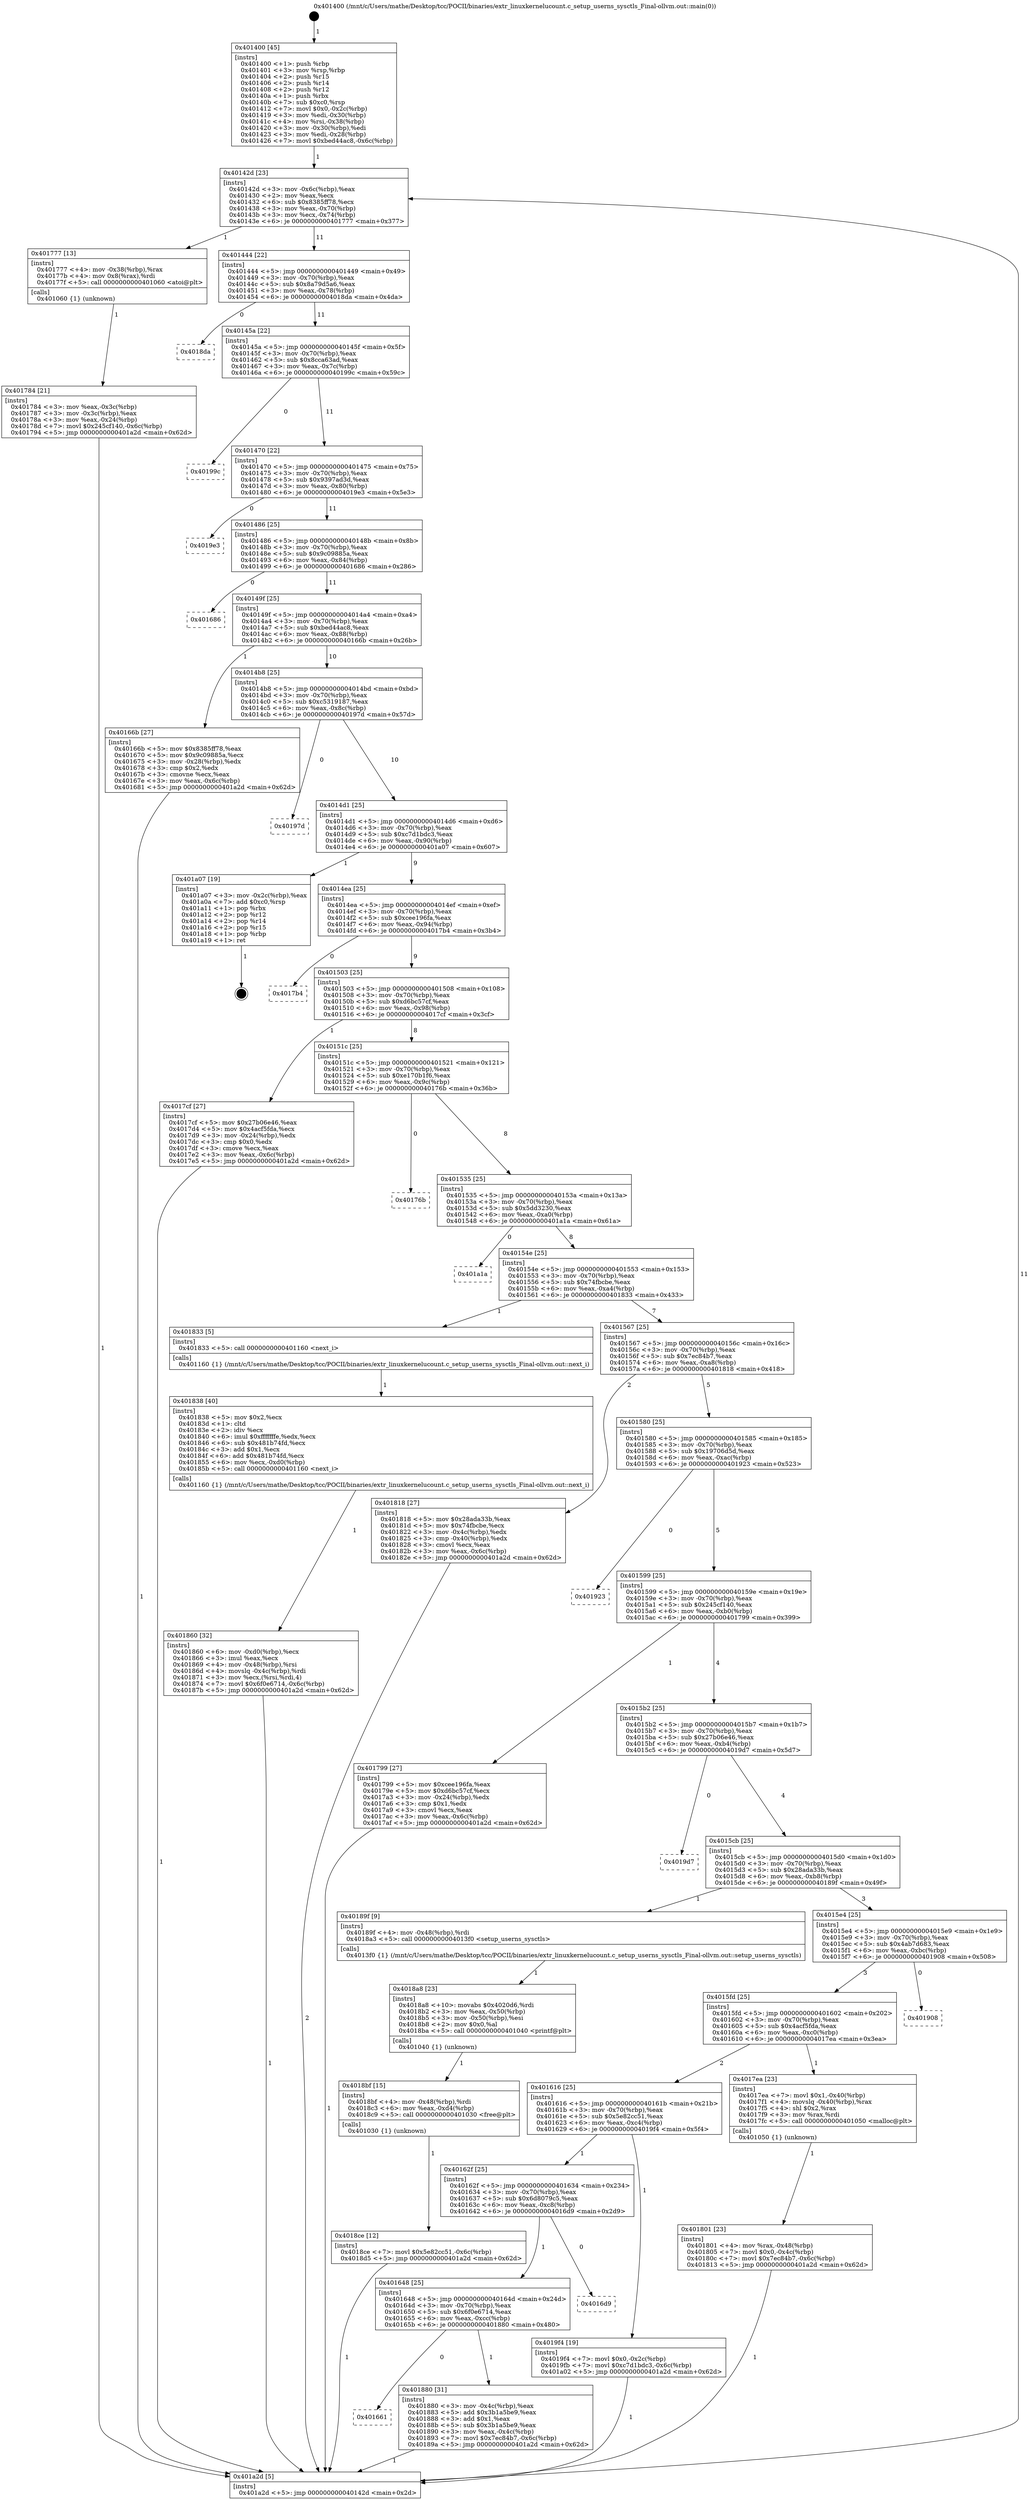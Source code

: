 digraph "0x401400" {
  label = "0x401400 (/mnt/c/Users/mathe/Desktop/tcc/POCII/binaries/extr_linuxkernelucount.c_setup_userns_sysctls_Final-ollvm.out::main(0))"
  labelloc = "t"
  node[shape=record]

  Entry [label="",width=0.3,height=0.3,shape=circle,fillcolor=black,style=filled]
  "0x40142d" [label="{
     0x40142d [23]\l
     | [instrs]\l
     &nbsp;&nbsp;0x40142d \<+3\>: mov -0x6c(%rbp),%eax\l
     &nbsp;&nbsp;0x401430 \<+2\>: mov %eax,%ecx\l
     &nbsp;&nbsp;0x401432 \<+6\>: sub $0x8385ff78,%ecx\l
     &nbsp;&nbsp;0x401438 \<+3\>: mov %eax,-0x70(%rbp)\l
     &nbsp;&nbsp;0x40143b \<+3\>: mov %ecx,-0x74(%rbp)\l
     &nbsp;&nbsp;0x40143e \<+6\>: je 0000000000401777 \<main+0x377\>\l
  }"]
  "0x401777" [label="{
     0x401777 [13]\l
     | [instrs]\l
     &nbsp;&nbsp;0x401777 \<+4\>: mov -0x38(%rbp),%rax\l
     &nbsp;&nbsp;0x40177b \<+4\>: mov 0x8(%rax),%rdi\l
     &nbsp;&nbsp;0x40177f \<+5\>: call 0000000000401060 \<atoi@plt\>\l
     | [calls]\l
     &nbsp;&nbsp;0x401060 \{1\} (unknown)\l
  }"]
  "0x401444" [label="{
     0x401444 [22]\l
     | [instrs]\l
     &nbsp;&nbsp;0x401444 \<+5\>: jmp 0000000000401449 \<main+0x49\>\l
     &nbsp;&nbsp;0x401449 \<+3\>: mov -0x70(%rbp),%eax\l
     &nbsp;&nbsp;0x40144c \<+5\>: sub $0x8a79d5a6,%eax\l
     &nbsp;&nbsp;0x401451 \<+3\>: mov %eax,-0x78(%rbp)\l
     &nbsp;&nbsp;0x401454 \<+6\>: je 00000000004018da \<main+0x4da\>\l
  }"]
  Exit [label="",width=0.3,height=0.3,shape=circle,fillcolor=black,style=filled,peripheries=2]
  "0x4018da" [label="{
     0x4018da\l
  }", style=dashed]
  "0x40145a" [label="{
     0x40145a [22]\l
     | [instrs]\l
     &nbsp;&nbsp;0x40145a \<+5\>: jmp 000000000040145f \<main+0x5f\>\l
     &nbsp;&nbsp;0x40145f \<+3\>: mov -0x70(%rbp),%eax\l
     &nbsp;&nbsp;0x401462 \<+5\>: sub $0x8cca63ad,%eax\l
     &nbsp;&nbsp;0x401467 \<+3\>: mov %eax,-0x7c(%rbp)\l
     &nbsp;&nbsp;0x40146a \<+6\>: je 000000000040199c \<main+0x59c\>\l
  }"]
  "0x4018ce" [label="{
     0x4018ce [12]\l
     | [instrs]\l
     &nbsp;&nbsp;0x4018ce \<+7\>: movl $0x5e82cc51,-0x6c(%rbp)\l
     &nbsp;&nbsp;0x4018d5 \<+5\>: jmp 0000000000401a2d \<main+0x62d\>\l
  }"]
  "0x40199c" [label="{
     0x40199c\l
  }", style=dashed]
  "0x401470" [label="{
     0x401470 [22]\l
     | [instrs]\l
     &nbsp;&nbsp;0x401470 \<+5\>: jmp 0000000000401475 \<main+0x75\>\l
     &nbsp;&nbsp;0x401475 \<+3\>: mov -0x70(%rbp),%eax\l
     &nbsp;&nbsp;0x401478 \<+5\>: sub $0x9397ad3d,%eax\l
     &nbsp;&nbsp;0x40147d \<+3\>: mov %eax,-0x80(%rbp)\l
     &nbsp;&nbsp;0x401480 \<+6\>: je 00000000004019e3 \<main+0x5e3\>\l
  }"]
  "0x4018bf" [label="{
     0x4018bf [15]\l
     | [instrs]\l
     &nbsp;&nbsp;0x4018bf \<+4\>: mov -0x48(%rbp),%rdi\l
     &nbsp;&nbsp;0x4018c3 \<+6\>: mov %eax,-0xd4(%rbp)\l
     &nbsp;&nbsp;0x4018c9 \<+5\>: call 0000000000401030 \<free@plt\>\l
     | [calls]\l
     &nbsp;&nbsp;0x401030 \{1\} (unknown)\l
  }"]
  "0x4019e3" [label="{
     0x4019e3\l
  }", style=dashed]
  "0x401486" [label="{
     0x401486 [25]\l
     | [instrs]\l
     &nbsp;&nbsp;0x401486 \<+5\>: jmp 000000000040148b \<main+0x8b\>\l
     &nbsp;&nbsp;0x40148b \<+3\>: mov -0x70(%rbp),%eax\l
     &nbsp;&nbsp;0x40148e \<+5\>: sub $0x9c09885a,%eax\l
     &nbsp;&nbsp;0x401493 \<+6\>: mov %eax,-0x84(%rbp)\l
     &nbsp;&nbsp;0x401499 \<+6\>: je 0000000000401686 \<main+0x286\>\l
  }"]
  "0x4018a8" [label="{
     0x4018a8 [23]\l
     | [instrs]\l
     &nbsp;&nbsp;0x4018a8 \<+10\>: movabs $0x4020d6,%rdi\l
     &nbsp;&nbsp;0x4018b2 \<+3\>: mov %eax,-0x50(%rbp)\l
     &nbsp;&nbsp;0x4018b5 \<+3\>: mov -0x50(%rbp),%esi\l
     &nbsp;&nbsp;0x4018b8 \<+2\>: mov $0x0,%al\l
     &nbsp;&nbsp;0x4018ba \<+5\>: call 0000000000401040 \<printf@plt\>\l
     | [calls]\l
     &nbsp;&nbsp;0x401040 \{1\} (unknown)\l
  }"]
  "0x401686" [label="{
     0x401686\l
  }", style=dashed]
  "0x40149f" [label="{
     0x40149f [25]\l
     | [instrs]\l
     &nbsp;&nbsp;0x40149f \<+5\>: jmp 00000000004014a4 \<main+0xa4\>\l
     &nbsp;&nbsp;0x4014a4 \<+3\>: mov -0x70(%rbp),%eax\l
     &nbsp;&nbsp;0x4014a7 \<+5\>: sub $0xbed44ac8,%eax\l
     &nbsp;&nbsp;0x4014ac \<+6\>: mov %eax,-0x88(%rbp)\l
     &nbsp;&nbsp;0x4014b2 \<+6\>: je 000000000040166b \<main+0x26b\>\l
  }"]
  "0x401661" [label="{
     0x401661\l
  }", style=dashed]
  "0x40166b" [label="{
     0x40166b [27]\l
     | [instrs]\l
     &nbsp;&nbsp;0x40166b \<+5\>: mov $0x8385ff78,%eax\l
     &nbsp;&nbsp;0x401670 \<+5\>: mov $0x9c09885a,%ecx\l
     &nbsp;&nbsp;0x401675 \<+3\>: mov -0x28(%rbp),%edx\l
     &nbsp;&nbsp;0x401678 \<+3\>: cmp $0x2,%edx\l
     &nbsp;&nbsp;0x40167b \<+3\>: cmovne %ecx,%eax\l
     &nbsp;&nbsp;0x40167e \<+3\>: mov %eax,-0x6c(%rbp)\l
     &nbsp;&nbsp;0x401681 \<+5\>: jmp 0000000000401a2d \<main+0x62d\>\l
  }"]
  "0x4014b8" [label="{
     0x4014b8 [25]\l
     | [instrs]\l
     &nbsp;&nbsp;0x4014b8 \<+5\>: jmp 00000000004014bd \<main+0xbd\>\l
     &nbsp;&nbsp;0x4014bd \<+3\>: mov -0x70(%rbp),%eax\l
     &nbsp;&nbsp;0x4014c0 \<+5\>: sub $0xc5319187,%eax\l
     &nbsp;&nbsp;0x4014c5 \<+6\>: mov %eax,-0x8c(%rbp)\l
     &nbsp;&nbsp;0x4014cb \<+6\>: je 000000000040197d \<main+0x57d\>\l
  }"]
  "0x401a2d" [label="{
     0x401a2d [5]\l
     | [instrs]\l
     &nbsp;&nbsp;0x401a2d \<+5\>: jmp 000000000040142d \<main+0x2d\>\l
  }"]
  "0x401400" [label="{
     0x401400 [45]\l
     | [instrs]\l
     &nbsp;&nbsp;0x401400 \<+1\>: push %rbp\l
     &nbsp;&nbsp;0x401401 \<+3\>: mov %rsp,%rbp\l
     &nbsp;&nbsp;0x401404 \<+2\>: push %r15\l
     &nbsp;&nbsp;0x401406 \<+2\>: push %r14\l
     &nbsp;&nbsp;0x401408 \<+2\>: push %r12\l
     &nbsp;&nbsp;0x40140a \<+1\>: push %rbx\l
     &nbsp;&nbsp;0x40140b \<+7\>: sub $0xc0,%rsp\l
     &nbsp;&nbsp;0x401412 \<+7\>: movl $0x0,-0x2c(%rbp)\l
     &nbsp;&nbsp;0x401419 \<+3\>: mov %edi,-0x30(%rbp)\l
     &nbsp;&nbsp;0x40141c \<+4\>: mov %rsi,-0x38(%rbp)\l
     &nbsp;&nbsp;0x401420 \<+3\>: mov -0x30(%rbp),%edi\l
     &nbsp;&nbsp;0x401423 \<+3\>: mov %edi,-0x28(%rbp)\l
     &nbsp;&nbsp;0x401426 \<+7\>: movl $0xbed44ac8,-0x6c(%rbp)\l
  }"]
  "0x401784" [label="{
     0x401784 [21]\l
     | [instrs]\l
     &nbsp;&nbsp;0x401784 \<+3\>: mov %eax,-0x3c(%rbp)\l
     &nbsp;&nbsp;0x401787 \<+3\>: mov -0x3c(%rbp),%eax\l
     &nbsp;&nbsp;0x40178a \<+3\>: mov %eax,-0x24(%rbp)\l
     &nbsp;&nbsp;0x40178d \<+7\>: movl $0x245cf140,-0x6c(%rbp)\l
     &nbsp;&nbsp;0x401794 \<+5\>: jmp 0000000000401a2d \<main+0x62d\>\l
  }"]
  "0x401880" [label="{
     0x401880 [31]\l
     | [instrs]\l
     &nbsp;&nbsp;0x401880 \<+3\>: mov -0x4c(%rbp),%eax\l
     &nbsp;&nbsp;0x401883 \<+5\>: add $0x3b1a5be9,%eax\l
     &nbsp;&nbsp;0x401888 \<+3\>: add $0x1,%eax\l
     &nbsp;&nbsp;0x40188b \<+5\>: sub $0x3b1a5be9,%eax\l
     &nbsp;&nbsp;0x401890 \<+3\>: mov %eax,-0x4c(%rbp)\l
     &nbsp;&nbsp;0x401893 \<+7\>: movl $0x7ec84b7,-0x6c(%rbp)\l
     &nbsp;&nbsp;0x40189a \<+5\>: jmp 0000000000401a2d \<main+0x62d\>\l
  }"]
  "0x40197d" [label="{
     0x40197d\l
  }", style=dashed]
  "0x4014d1" [label="{
     0x4014d1 [25]\l
     | [instrs]\l
     &nbsp;&nbsp;0x4014d1 \<+5\>: jmp 00000000004014d6 \<main+0xd6\>\l
     &nbsp;&nbsp;0x4014d6 \<+3\>: mov -0x70(%rbp),%eax\l
     &nbsp;&nbsp;0x4014d9 \<+5\>: sub $0xc7d1bdc3,%eax\l
     &nbsp;&nbsp;0x4014de \<+6\>: mov %eax,-0x90(%rbp)\l
     &nbsp;&nbsp;0x4014e4 \<+6\>: je 0000000000401a07 \<main+0x607\>\l
  }"]
  "0x401648" [label="{
     0x401648 [25]\l
     | [instrs]\l
     &nbsp;&nbsp;0x401648 \<+5\>: jmp 000000000040164d \<main+0x24d\>\l
     &nbsp;&nbsp;0x40164d \<+3\>: mov -0x70(%rbp),%eax\l
     &nbsp;&nbsp;0x401650 \<+5\>: sub $0x6f0e6714,%eax\l
     &nbsp;&nbsp;0x401655 \<+6\>: mov %eax,-0xcc(%rbp)\l
     &nbsp;&nbsp;0x40165b \<+6\>: je 0000000000401880 \<main+0x480\>\l
  }"]
  "0x401a07" [label="{
     0x401a07 [19]\l
     | [instrs]\l
     &nbsp;&nbsp;0x401a07 \<+3\>: mov -0x2c(%rbp),%eax\l
     &nbsp;&nbsp;0x401a0a \<+7\>: add $0xc0,%rsp\l
     &nbsp;&nbsp;0x401a11 \<+1\>: pop %rbx\l
     &nbsp;&nbsp;0x401a12 \<+2\>: pop %r12\l
     &nbsp;&nbsp;0x401a14 \<+2\>: pop %r14\l
     &nbsp;&nbsp;0x401a16 \<+2\>: pop %r15\l
     &nbsp;&nbsp;0x401a18 \<+1\>: pop %rbp\l
     &nbsp;&nbsp;0x401a19 \<+1\>: ret\l
  }"]
  "0x4014ea" [label="{
     0x4014ea [25]\l
     | [instrs]\l
     &nbsp;&nbsp;0x4014ea \<+5\>: jmp 00000000004014ef \<main+0xef\>\l
     &nbsp;&nbsp;0x4014ef \<+3\>: mov -0x70(%rbp),%eax\l
     &nbsp;&nbsp;0x4014f2 \<+5\>: sub $0xcee196fa,%eax\l
     &nbsp;&nbsp;0x4014f7 \<+6\>: mov %eax,-0x94(%rbp)\l
     &nbsp;&nbsp;0x4014fd \<+6\>: je 00000000004017b4 \<main+0x3b4\>\l
  }"]
  "0x4016d9" [label="{
     0x4016d9\l
  }", style=dashed]
  "0x4017b4" [label="{
     0x4017b4\l
  }", style=dashed]
  "0x401503" [label="{
     0x401503 [25]\l
     | [instrs]\l
     &nbsp;&nbsp;0x401503 \<+5\>: jmp 0000000000401508 \<main+0x108\>\l
     &nbsp;&nbsp;0x401508 \<+3\>: mov -0x70(%rbp),%eax\l
     &nbsp;&nbsp;0x40150b \<+5\>: sub $0xd6bc57cf,%eax\l
     &nbsp;&nbsp;0x401510 \<+6\>: mov %eax,-0x98(%rbp)\l
     &nbsp;&nbsp;0x401516 \<+6\>: je 00000000004017cf \<main+0x3cf\>\l
  }"]
  "0x40162f" [label="{
     0x40162f [25]\l
     | [instrs]\l
     &nbsp;&nbsp;0x40162f \<+5\>: jmp 0000000000401634 \<main+0x234\>\l
     &nbsp;&nbsp;0x401634 \<+3\>: mov -0x70(%rbp),%eax\l
     &nbsp;&nbsp;0x401637 \<+5\>: sub $0x6d8079c5,%eax\l
     &nbsp;&nbsp;0x40163c \<+6\>: mov %eax,-0xc8(%rbp)\l
     &nbsp;&nbsp;0x401642 \<+6\>: je 00000000004016d9 \<main+0x2d9\>\l
  }"]
  "0x4017cf" [label="{
     0x4017cf [27]\l
     | [instrs]\l
     &nbsp;&nbsp;0x4017cf \<+5\>: mov $0x27b06e46,%eax\l
     &nbsp;&nbsp;0x4017d4 \<+5\>: mov $0x4acf5fda,%ecx\l
     &nbsp;&nbsp;0x4017d9 \<+3\>: mov -0x24(%rbp),%edx\l
     &nbsp;&nbsp;0x4017dc \<+3\>: cmp $0x0,%edx\l
     &nbsp;&nbsp;0x4017df \<+3\>: cmove %ecx,%eax\l
     &nbsp;&nbsp;0x4017e2 \<+3\>: mov %eax,-0x6c(%rbp)\l
     &nbsp;&nbsp;0x4017e5 \<+5\>: jmp 0000000000401a2d \<main+0x62d\>\l
  }"]
  "0x40151c" [label="{
     0x40151c [25]\l
     | [instrs]\l
     &nbsp;&nbsp;0x40151c \<+5\>: jmp 0000000000401521 \<main+0x121\>\l
     &nbsp;&nbsp;0x401521 \<+3\>: mov -0x70(%rbp),%eax\l
     &nbsp;&nbsp;0x401524 \<+5\>: sub $0xe170b1f6,%eax\l
     &nbsp;&nbsp;0x401529 \<+6\>: mov %eax,-0x9c(%rbp)\l
     &nbsp;&nbsp;0x40152f \<+6\>: je 000000000040176b \<main+0x36b\>\l
  }"]
  "0x4019f4" [label="{
     0x4019f4 [19]\l
     | [instrs]\l
     &nbsp;&nbsp;0x4019f4 \<+7\>: movl $0x0,-0x2c(%rbp)\l
     &nbsp;&nbsp;0x4019fb \<+7\>: movl $0xc7d1bdc3,-0x6c(%rbp)\l
     &nbsp;&nbsp;0x401a02 \<+5\>: jmp 0000000000401a2d \<main+0x62d\>\l
  }"]
  "0x40176b" [label="{
     0x40176b\l
  }", style=dashed]
  "0x401535" [label="{
     0x401535 [25]\l
     | [instrs]\l
     &nbsp;&nbsp;0x401535 \<+5\>: jmp 000000000040153a \<main+0x13a\>\l
     &nbsp;&nbsp;0x40153a \<+3\>: mov -0x70(%rbp),%eax\l
     &nbsp;&nbsp;0x40153d \<+5\>: sub $0x5dd3230,%eax\l
     &nbsp;&nbsp;0x401542 \<+6\>: mov %eax,-0xa0(%rbp)\l
     &nbsp;&nbsp;0x401548 \<+6\>: je 0000000000401a1a \<main+0x61a\>\l
  }"]
  "0x401860" [label="{
     0x401860 [32]\l
     | [instrs]\l
     &nbsp;&nbsp;0x401860 \<+6\>: mov -0xd0(%rbp),%ecx\l
     &nbsp;&nbsp;0x401866 \<+3\>: imul %eax,%ecx\l
     &nbsp;&nbsp;0x401869 \<+4\>: mov -0x48(%rbp),%rsi\l
     &nbsp;&nbsp;0x40186d \<+4\>: movslq -0x4c(%rbp),%rdi\l
     &nbsp;&nbsp;0x401871 \<+3\>: mov %ecx,(%rsi,%rdi,4)\l
     &nbsp;&nbsp;0x401874 \<+7\>: movl $0x6f0e6714,-0x6c(%rbp)\l
     &nbsp;&nbsp;0x40187b \<+5\>: jmp 0000000000401a2d \<main+0x62d\>\l
  }"]
  "0x401a1a" [label="{
     0x401a1a\l
  }", style=dashed]
  "0x40154e" [label="{
     0x40154e [25]\l
     | [instrs]\l
     &nbsp;&nbsp;0x40154e \<+5\>: jmp 0000000000401553 \<main+0x153\>\l
     &nbsp;&nbsp;0x401553 \<+3\>: mov -0x70(%rbp),%eax\l
     &nbsp;&nbsp;0x401556 \<+5\>: sub $0x74fbcbe,%eax\l
     &nbsp;&nbsp;0x40155b \<+6\>: mov %eax,-0xa4(%rbp)\l
     &nbsp;&nbsp;0x401561 \<+6\>: je 0000000000401833 \<main+0x433\>\l
  }"]
  "0x401838" [label="{
     0x401838 [40]\l
     | [instrs]\l
     &nbsp;&nbsp;0x401838 \<+5\>: mov $0x2,%ecx\l
     &nbsp;&nbsp;0x40183d \<+1\>: cltd\l
     &nbsp;&nbsp;0x40183e \<+2\>: idiv %ecx\l
     &nbsp;&nbsp;0x401840 \<+6\>: imul $0xfffffffe,%edx,%ecx\l
     &nbsp;&nbsp;0x401846 \<+6\>: sub $0x481b74fd,%ecx\l
     &nbsp;&nbsp;0x40184c \<+3\>: add $0x1,%ecx\l
     &nbsp;&nbsp;0x40184f \<+6\>: add $0x481b74fd,%ecx\l
     &nbsp;&nbsp;0x401855 \<+6\>: mov %ecx,-0xd0(%rbp)\l
     &nbsp;&nbsp;0x40185b \<+5\>: call 0000000000401160 \<next_i\>\l
     | [calls]\l
     &nbsp;&nbsp;0x401160 \{1\} (/mnt/c/Users/mathe/Desktop/tcc/POCII/binaries/extr_linuxkernelucount.c_setup_userns_sysctls_Final-ollvm.out::next_i)\l
  }"]
  "0x401833" [label="{
     0x401833 [5]\l
     | [instrs]\l
     &nbsp;&nbsp;0x401833 \<+5\>: call 0000000000401160 \<next_i\>\l
     | [calls]\l
     &nbsp;&nbsp;0x401160 \{1\} (/mnt/c/Users/mathe/Desktop/tcc/POCII/binaries/extr_linuxkernelucount.c_setup_userns_sysctls_Final-ollvm.out::next_i)\l
  }"]
  "0x401567" [label="{
     0x401567 [25]\l
     | [instrs]\l
     &nbsp;&nbsp;0x401567 \<+5\>: jmp 000000000040156c \<main+0x16c\>\l
     &nbsp;&nbsp;0x40156c \<+3\>: mov -0x70(%rbp),%eax\l
     &nbsp;&nbsp;0x40156f \<+5\>: sub $0x7ec84b7,%eax\l
     &nbsp;&nbsp;0x401574 \<+6\>: mov %eax,-0xa8(%rbp)\l
     &nbsp;&nbsp;0x40157a \<+6\>: je 0000000000401818 \<main+0x418\>\l
  }"]
  "0x401801" [label="{
     0x401801 [23]\l
     | [instrs]\l
     &nbsp;&nbsp;0x401801 \<+4\>: mov %rax,-0x48(%rbp)\l
     &nbsp;&nbsp;0x401805 \<+7\>: movl $0x0,-0x4c(%rbp)\l
     &nbsp;&nbsp;0x40180c \<+7\>: movl $0x7ec84b7,-0x6c(%rbp)\l
     &nbsp;&nbsp;0x401813 \<+5\>: jmp 0000000000401a2d \<main+0x62d\>\l
  }"]
  "0x401818" [label="{
     0x401818 [27]\l
     | [instrs]\l
     &nbsp;&nbsp;0x401818 \<+5\>: mov $0x28ada33b,%eax\l
     &nbsp;&nbsp;0x40181d \<+5\>: mov $0x74fbcbe,%ecx\l
     &nbsp;&nbsp;0x401822 \<+3\>: mov -0x4c(%rbp),%edx\l
     &nbsp;&nbsp;0x401825 \<+3\>: cmp -0x40(%rbp),%edx\l
     &nbsp;&nbsp;0x401828 \<+3\>: cmovl %ecx,%eax\l
     &nbsp;&nbsp;0x40182b \<+3\>: mov %eax,-0x6c(%rbp)\l
     &nbsp;&nbsp;0x40182e \<+5\>: jmp 0000000000401a2d \<main+0x62d\>\l
  }"]
  "0x401580" [label="{
     0x401580 [25]\l
     | [instrs]\l
     &nbsp;&nbsp;0x401580 \<+5\>: jmp 0000000000401585 \<main+0x185\>\l
     &nbsp;&nbsp;0x401585 \<+3\>: mov -0x70(%rbp),%eax\l
     &nbsp;&nbsp;0x401588 \<+5\>: sub $0x19706d5d,%eax\l
     &nbsp;&nbsp;0x40158d \<+6\>: mov %eax,-0xac(%rbp)\l
     &nbsp;&nbsp;0x401593 \<+6\>: je 0000000000401923 \<main+0x523\>\l
  }"]
  "0x401616" [label="{
     0x401616 [25]\l
     | [instrs]\l
     &nbsp;&nbsp;0x401616 \<+5\>: jmp 000000000040161b \<main+0x21b\>\l
     &nbsp;&nbsp;0x40161b \<+3\>: mov -0x70(%rbp),%eax\l
     &nbsp;&nbsp;0x40161e \<+5\>: sub $0x5e82cc51,%eax\l
     &nbsp;&nbsp;0x401623 \<+6\>: mov %eax,-0xc4(%rbp)\l
     &nbsp;&nbsp;0x401629 \<+6\>: je 00000000004019f4 \<main+0x5f4\>\l
  }"]
  "0x401923" [label="{
     0x401923\l
  }", style=dashed]
  "0x401599" [label="{
     0x401599 [25]\l
     | [instrs]\l
     &nbsp;&nbsp;0x401599 \<+5\>: jmp 000000000040159e \<main+0x19e\>\l
     &nbsp;&nbsp;0x40159e \<+3\>: mov -0x70(%rbp),%eax\l
     &nbsp;&nbsp;0x4015a1 \<+5\>: sub $0x245cf140,%eax\l
     &nbsp;&nbsp;0x4015a6 \<+6\>: mov %eax,-0xb0(%rbp)\l
     &nbsp;&nbsp;0x4015ac \<+6\>: je 0000000000401799 \<main+0x399\>\l
  }"]
  "0x4017ea" [label="{
     0x4017ea [23]\l
     | [instrs]\l
     &nbsp;&nbsp;0x4017ea \<+7\>: movl $0x1,-0x40(%rbp)\l
     &nbsp;&nbsp;0x4017f1 \<+4\>: movslq -0x40(%rbp),%rax\l
     &nbsp;&nbsp;0x4017f5 \<+4\>: shl $0x2,%rax\l
     &nbsp;&nbsp;0x4017f9 \<+3\>: mov %rax,%rdi\l
     &nbsp;&nbsp;0x4017fc \<+5\>: call 0000000000401050 \<malloc@plt\>\l
     | [calls]\l
     &nbsp;&nbsp;0x401050 \{1\} (unknown)\l
  }"]
  "0x401799" [label="{
     0x401799 [27]\l
     | [instrs]\l
     &nbsp;&nbsp;0x401799 \<+5\>: mov $0xcee196fa,%eax\l
     &nbsp;&nbsp;0x40179e \<+5\>: mov $0xd6bc57cf,%ecx\l
     &nbsp;&nbsp;0x4017a3 \<+3\>: mov -0x24(%rbp),%edx\l
     &nbsp;&nbsp;0x4017a6 \<+3\>: cmp $0x1,%edx\l
     &nbsp;&nbsp;0x4017a9 \<+3\>: cmovl %ecx,%eax\l
     &nbsp;&nbsp;0x4017ac \<+3\>: mov %eax,-0x6c(%rbp)\l
     &nbsp;&nbsp;0x4017af \<+5\>: jmp 0000000000401a2d \<main+0x62d\>\l
  }"]
  "0x4015b2" [label="{
     0x4015b2 [25]\l
     | [instrs]\l
     &nbsp;&nbsp;0x4015b2 \<+5\>: jmp 00000000004015b7 \<main+0x1b7\>\l
     &nbsp;&nbsp;0x4015b7 \<+3\>: mov -0x70(%rbp),%eax\l
     &nbsp;&nbsp;0x4015ba \<+5\>: sub $0x27b06e46,%eax\l
     &nbsp;&nbsp;0x4015bf \<+6\>: mov %eax,-0xb4(%rbp)\l
     &nbsp;&nbsp;0x4015c5 \<+6\>: je 00000000004019d7 \<main+0x5d7\>\l
  }"]
  "0x4015fd" [label="{
     0x4015fd [25]\l
     | [instrs]\l
     &nbsp;&nbsp;0x4015fd \<+5\>: jmp 0000000000401602 \<main+0x202\>\l
     &nbsp;&nbsp;0x401602 \<+3\>: mov -0x70(%rbp),%eax\l
     &nbsp;&nbsp;0x401605 \<+5\>: sub $0x4acf5fda,%eax\l
     &nbsp;&nbsp;0x40160a \<+6\>: mov %eax,-0xc0(%rbp)\l
     &nbsp;&nbsp;0x401610 \<+6\>: je 00000000004017ea \<main+0x3ea\>\l
  }"]
  "0x4019d7" [label="{
     0x4019d7\l
  }", style=dashed]
  "0x4015cb" [label="{
     0x4015cb [25]\l
     | [instrs]\l
     &nbsp;&nbsp;0x4015cb \<+5\>: jmp 00000000004015d0 \<main+0x1d0\>\l
     &nbsp;&nbsp;0x4015d0 \<+3\>: mov -0x70(%rbp),%eax\l
     &nbsp;&nbsp;0x4015d3 \<+5\>: sub $0x28ada33b,%eax\l
     &nbsp;&nbsp;0x4015d8 \<+6\>: mov %eax,-0xb8(%rbp)\l
     &nbsp;&nbsp;0x4015de \<+6\>: je 000000000040189f \<main+0x49f\>\l
  }"]
  "0x401908" [label="{
     0x401908\l
  }", style=dashed]
  "0x40189f" [label="{
     0x40189f [9]\l
     | [instrs]\l
     &nbsp;&nbsp;0x40189f \<+4\>: mov -0x48(%rbp),%rdi\l
     &nbsp;&nbsp;0x4018a3 \<+5\>: call 00000000004013f0 \<setup_userns_sysctls\>\l
     | [calls]\l
     &nbsp;&nbsp;0x4013f0 \{1\} (/mnt/c/Users/mathe/Desktop/tcc/POCII/binaries/extr_linuxkernelucount.c_setup_userns_sysctls_Final-ollvm.out::setup_userns_sysctls)\l
  }"]
  "0x4015e4" [label="{
     0x4015e4 [25]\l
     | [instrs]\l
     &nbsp;&nbsp;0x4015e4 \<+5\>: jmp 00000000004015e9 \<main+0x1e9\>\l
     &nbsp;&nbsp;0x4015e9 \<+3\>: mov -0x70(%rbp),%eax\l
     &nbsp;&nbsp;0x4015ec \<+5\>: sub $0x4ab7d683,%eax\l
     &nbsp;&nbsp;0x4015f1 \<+6\>: mov %eax,-0xbc(%rbp)\l
     &nbsp;&nbsp;0x4015f7 \<+6\>: je 0000000000401908 \<main+0x508\>\l
  }"]
  Entry -> "0x401400" [label=" 1"]
  "0x40142d" -> "0x401777" [label=" 1"]
  "0x40142d" -> "0x401444" [label=" 11"]
  "0x401a07" -> Exit [label=" 1"]
  "0x401444" -> "0x4018da" [label=" 0"]
  "0x401444" -> "0x40145a" [label=" 11"]
  "0x4019f4" -> "0x401a2d" [label=" 1"]
  "0x40145a" -> "0x40199c" [label=" 0"]
  "0x40145a" -> "0x401470" [label=" 11"]
  "0x4018ce" -> "0x401a2d" [label=" 1"]
  "0x401470" -> "0x4019e3" [label=" 0"]
  "0x401470" -> "0x401486" [label=" 11"]
  "0x4018bf" -> "0x4018ce" [label=" 1"]
  "0x401486" -> "0x401686" [label=" 0"]
  "0x401486" -> "0x40149f" [label=" 11"]
  "0x4018a8" -> "0x4018bf" [label=" 1"]
  "0x40149f" -> "0x40166b" [label=" 1"]
  "0x40149f" -> "0x4014b8" [label=" 10"]
  "0x40166b" -> "0x401a2d" [label=" 1"]
  "0x401400" -> "0x40142d" [label=" 1"]
  "0x401a2d" -> "0x40142d" [label=" 11"]
  "0x401777" -> "0x401784" [label=" 1"]
  "0x401784" -> "0x401a2d" [label=" 1"]
  "0x40189f" -> "0x4018a8" [label=" 1"]
  "0x4014b8" -> "0x40197d" [label=" 0"]
  "0x4014b8" -> "0x4014d1" [label=" 10"]
  "0x401880" -> "0x401a2d" [label=" 1"]
  "0x4014d1" -> "0x401a07" [label=" 1"]
  "0x4014d1" -> "0x4014ea" [label=" 9"]
  "0x401648" -> "0x401880" [label=" 1"]
  "0x4014ea" -> "0x4017b4" [label=" 0"]
  "0x4014ea" -> "0x401503" [label=" 9"]
  "0x401648" -> "0x401661" [label=" 0"]
  "0x401503" -> "0x4017cf" [label=" 1"]
  "0x401503" -> "0x40151c" [label=" 8"]
  "0x40162f" -> "0x4016d9" [label=" 0"]
  "0x40151c" -> "0x40176b" [label=" 0"]
  "0x40151c" -> "0x401535" [label=" 8"]
  "0x40162f" -> "0x401648" [label=" 1"]
  "0x401535" -> "0x401a1a" [label=" 0"]
  "0x401535" -> "0x40154e" [label=" 8"]
  "0x401616" -> "0x4019f4" [label=" 1"]
  "0x40154e" -> "0x401833" [label=" 1"]
  "0x40154e" -> "0x401567" [label=" 7"]
  "0x401616" -> "0x40162f" [label=" 1"]
  "0x401567" -> "0x401818" [label=" 2"]
  "0x401567" -> "0x401580" [label=" 5"]
  "0x401860" -> "0x401a2d" [label=" 1"]
  "0x401580" -> "0x401923" [label=" 0"]
  "0x401580" -> "0x401599" [label=" 5"]
  "0x401838" -> "0x401860" [label=" 1"]
  "0x401599" -> "0x401799" [label=" 1"]
  "0x401599" -> "0x4015b2" [label=" 4"]
  "0x401799" -> "0x401a2d" [label=" 1"]
  "0x4017cf" -> "0x401a2d" [label=" 1"]
  "0x401833" -> "0x401838" [label=" 1"]
  "0x4015b2" -> "0x4019d7" [label=" 0"]
  "0x4015b2" -> "0x4015cb" [label=" 4"]
  "0x401801" -> "0x401a2d" [label=" 1"]
  "0x4015cb" -> "0x40189f" [label=" 1"]
  "0x4015cb" -> "0x4015e4" [label=" 3"]
  "0x4017ea" -> "0x401801" [label=" 1"]
  "0x4015e4" -> "0x401908" [label=" 0"]
  "0x4015e4" -> "0x4015fd" [label=" 3"]
  "0x401818" -> "0x401a2d" [label=" 2"]
  "0x4015fd" -> "0x4017ea" [label=" 1"]
  "0x4015fd" -> "0x401616" [label=" 2"]
}
